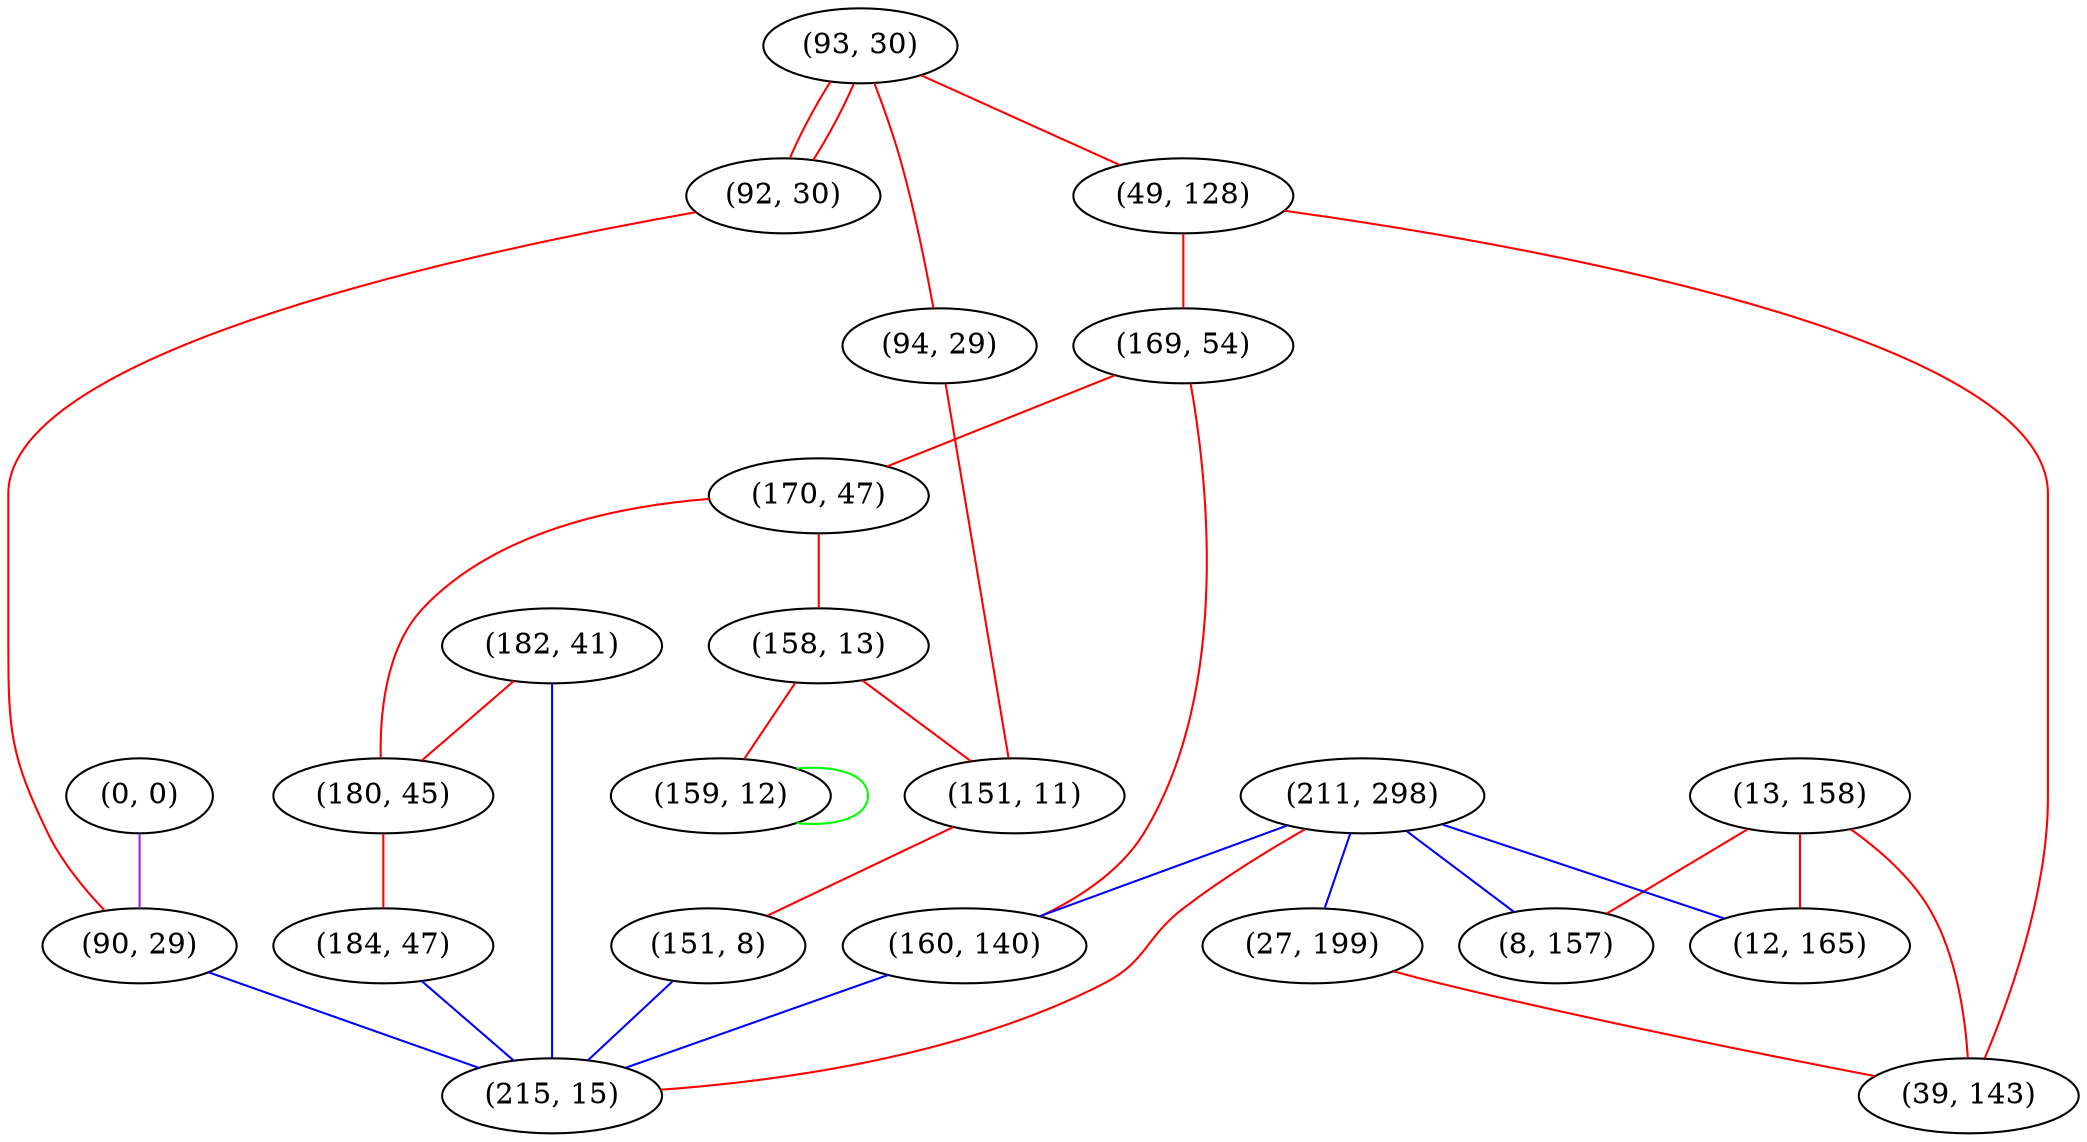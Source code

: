 graph "" {
"(93, 30)";
"(49, 128)";
"(169, 54)";
"(94, 29)";
"(170, 47)";
"(182, 41)";
"(13, 158)";
"(211, 298)";
"(158, 13)";
"(12, 165)";
"(151, 11)";
"(159, 12)";
"(27, 199)";
"(8, 157)";
"(180, 45)";
"(0, 0)";
"(39, 143)";
"(151, 8)";
"(184, 47)";
"(92, 30)";
"(90, 29)";
"(160, 140)";
"(215, 15)";
"(93, 30)" -- "(49, 128)"  [color=red, key=0, weight=1];
"(93, 30)" -- "(92, 30)"  [color=red, key=0, weight=1];
"(93, 30)" -- "(92, 30)"  [color=red, key=1, weight=1];
"(93, 30)" -- "(94, 29)"  [color=red, key=0, weight=1];
"(49, 128)" -- "(169, 54)"  [color=red, key=0, weight=1];
"(49, 128)" -- "(39, 143)"  [color=red, key=0, weight=1];
"(169, 54)" -- "(170, 47)"  [color=red, key=0, weight=1];
"(169, 54)" -- "(160, 140)"  [color=red, key=0, weight=1];
"(94, 29)" -- "(151, 11)"  [color=red, key=0, weight=1];
"(170, 47)" -- "(180, 45)"  [color=red, key=0, weight=1];
"(170, 47)" -- "(158, 13)"  [color=red, key=0, weight=1];
"(182, 41)" -- "(180, 45)"  [color=red, key=0, weight=1];
"(182, 41)" -- "(215, 15)"  [color=blue, key=0, weight=3];
"(13, 158)" -- "(12, 165)"  [color=red, key=0, weight=1];
"(13, 158)" -- "(8, 157)"  [color=red, key=0, weight=1];
"(13, 158)" -- "(39, 143)"  [color=red, key=0, weight=1];
"(211, 298)" -- "(12, 165)"  [color=blue, key=0, weight=3];
"(211, 298)" -- "(27, 199)"  [color=blue, key=0, weight=3];
"(211, 298)" -- "(8, 157)"  [color=blue, key=0, weight=3];
"(211, 298)" -- "(215, 15)"  [color=red, key=0, weight=1];
"(211, 298)" -- "(160, 140)"  [color=blue, key=0, weight=3];
"(158, 13)" -- "(151, 11)"  [color=red, key=0, weight=1];
"(158, 13)" -- "(159, 12)"  [color=red, key=0, weight=1];
"(151, 11)" -- "(151, 8)"  [color=red, key=0, weight=1];
"(159, 12)" -- "(159, 12)"  [color=green, key=0, weight=2];
"(27, 199)" -- "(39, 143)"  [color=red, key=0, weight=1];
"(180, 45)" -- "(184, 47)"  [color=red, key=0, weight=1];
"(0, 0)" -- "(90, 29)"  [color=purple, key=0, weight=4];
"(151, 8)" -- "(215, 15)"  [color=blue, key=0, weight=3];
"(184, 47)" -- "(215, 15)"  [color=blue, key=0, weight=3];
"(92, 30)" -- "(90, 29)"  [color=red, key=0, weight=1];
"(90, 29)" -- "(215, 15)"  [color=blue, key=0, weight=3];
"(160, 140)" -- "(215, 15)"  [color=blue, key=0, weight=3];
}
